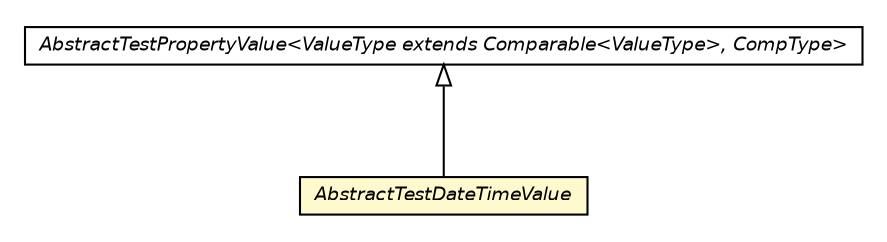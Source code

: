 #!/usr/local/bin/dot
#
# Class diagram 
# Generated by UmlGraph version 4.4 (http://www.spinellis.gr/sw/umlgraph)
#

digraph G {
	edge [fontname="Helvetica",fontsize=10,labelfontname="Helvetica",labelfontsize=10];
	node [fontname="Helvetica",fontsize=10,shape=plaintext];
	// it.apice.sapere.api.lsas.values.AbstractTestPropertyValue<ValueType extends java.lang.Comparable<ValueType>, CompType>
	c781 [label=<<table border="0" cellborder="1" cellspacing="0" cellpadding="2" port="p" href="./AbstractTestPropertyValue.html">
		<tr><td><table border="0" cellspacing="0" cellpadding="1">
			<tr><td><font face="Helvetica-Oblique"> AbstractTestPropertyValue&lt;ValueType extends Comparable&lt;ValueType&gt;, CompType&gt; </font></td></tr>
		</table></td></tr>
		</table>>, fontname="Helvetica", fontcolor="black", fontsize=9.0];
	// it.apice.sapere.api.lsas.values.AbstractTestDateTimeValue
	c787 [label=<<table border="0" cellborder="1" cellspacing="0" cellpadding="2" port="p" bgcolor="lemonChiffon" href="./AbstractTestDateTimeValue.html">
		<tr><td><table border="0" cellspacing="0" cellpadding="1">
			<tr><td><font face="Helvetica-Oblique"> AbstractTestDateTimeValue </font></td></tr>
		</table></td></tr>
		</table>>, fontname="Helvetica", fontcolor="black", fontsize=9.0];
	//it.apice.sapere.api.lsas.values.AbstractTestDateTimeValue extends it.apice.sapere.api.lsas.values.AbstractTestPropertyValue<java.util.Date, it.apice.sapere.api.lsas.values.DateTimeValue>
	c781:p -> c787:p [dir=back,arrowtail=empty];
}

